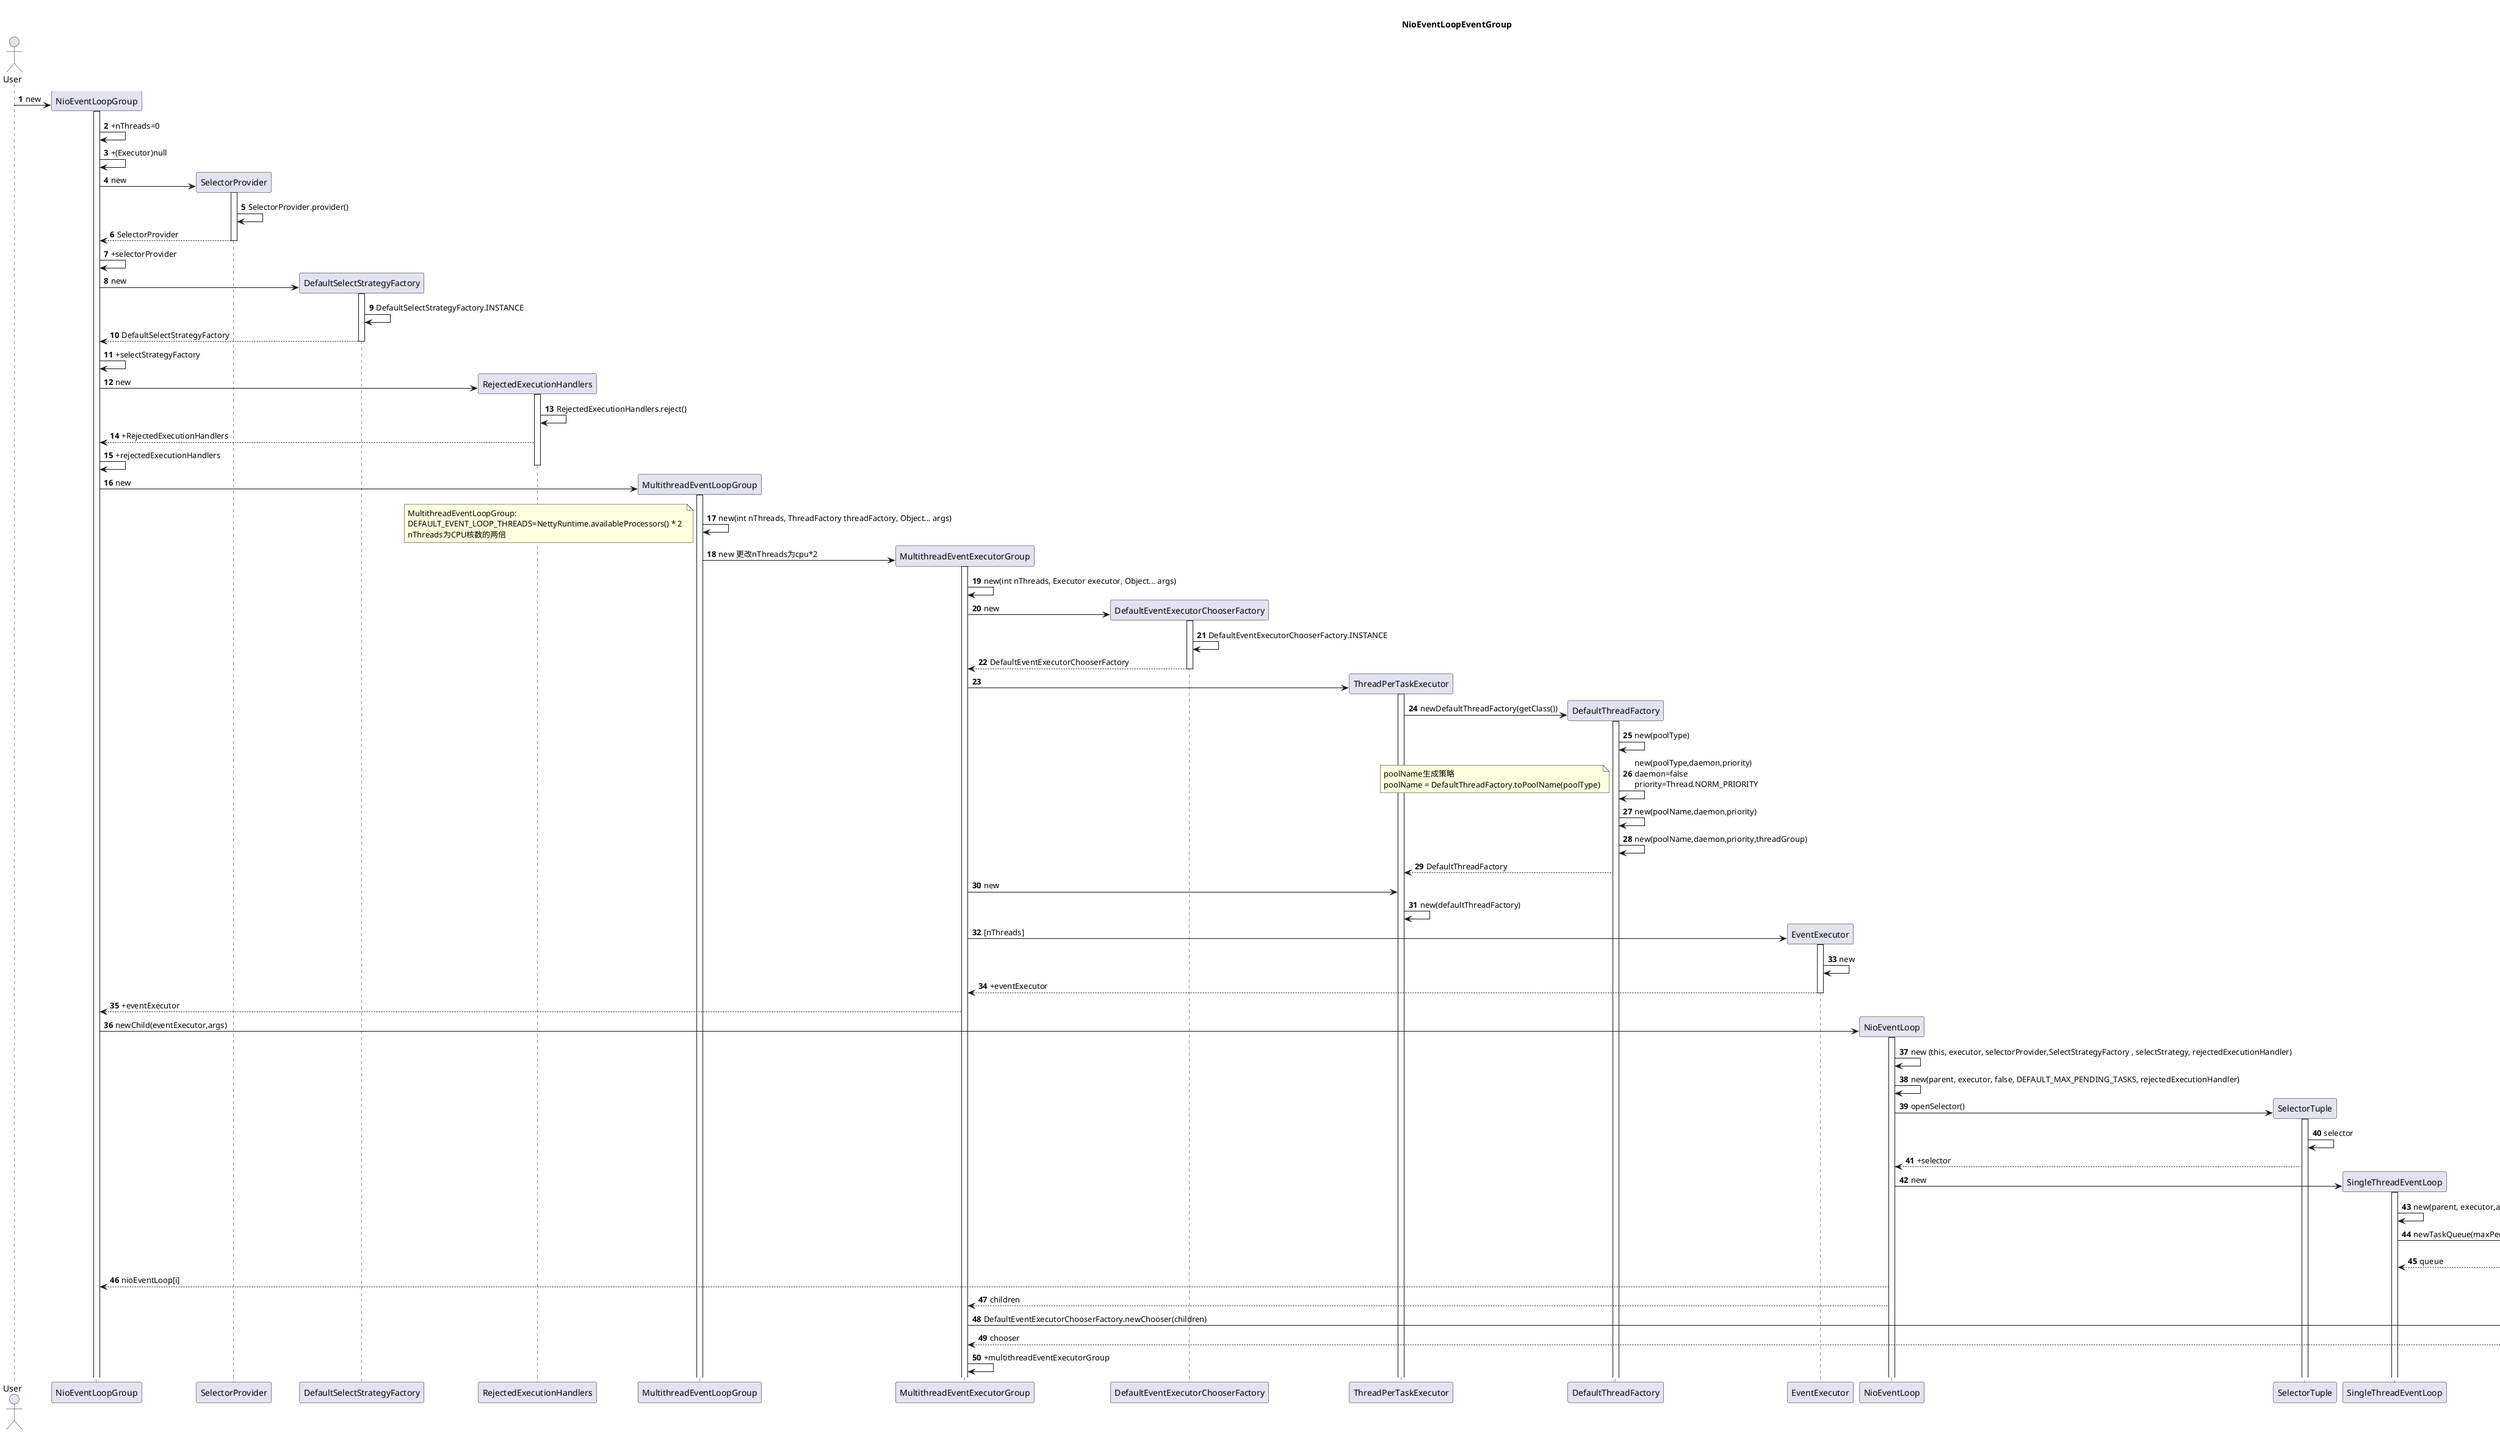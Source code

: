 @startuml
header Page Header
title NioEventLoopEventGroup
autonumber
actor User
create NioEventLoopGroup
User ->NioEventLoopGroup:new 
activate NioEventLoopGroup
NioEventLoopGroup -> NioEventLoopGroup: +nThreads=0
NioEventLoopGroup -> NioEventLoopGroup: +(Executor)null
create SelectorProvider
NioEventLoopGroup ->SelectorProvider:new
activate SelectorProvider
SelectorProvider ->SelectorProvider:SelectorProvider.provider()
SelectorProvider -->NioEventLoopGroup:SelectorProvider
deactivate SelectorProvider
NioEventLoopGroup -> NioEventLoopGroup: +selectorProvider
create DefaultSelectStrategyFactory
NioEventLoopGroup -> DefaultSelectStrategyFactory:new
activate DefaultSelectStrategyFactory
DefaultSelectStrategyFactory ->DefaultSelectStrategyFactory:DefaultSelectStrategyFactory.INSTANCE
DefaultSelectStrategyFactory -->NioEventLoopGroup:DefaultSelectStrategyFactory
deactivate DefaultSelectStrategyFactory
NioEventLoopGroup -> NioEventLoopGroup: +selectStrategyFactory
create RejectedExecutionHandlers
NioEventLoopGroup -> RejectedExecutionHandlers:new
activate RejectedExecutionHandlers
RejectedExecutionHandlers->RejectedExecutionHandlers:RejectedExecutionHandlers.reject()
RejectedExecutionHandlers-->NioEventLoopGroup:+RejectedExecutionHandlers
NioEventLoopGroup ->NioEventLoopGroup:+rejectedExecutionHandlers
deactivate RejectedExecutionHandlers
create MultithreadEventLoopGroup
NioEventLoopGroup->MultithreadEventLoopGroup:new
activate MultithreadEventLoopGroup
MultithreadEventLoopGroup ->MultithreadEventLoopGroup:new(int nThreads, ThreadFactory threadFactory, Object... args)
note left
    MultithreadEventLoopGroup: 
    DEFAULT_EVENT_LOOP_THREADS=NettyRuntime.availableProcessors() * 2 
    nThreads为CPU核数的两倍
    end note
create MultithreadEventExecutorGroup
MultithreadEventLoopGroup ->MultithreadEventExecutorGroup:new 更改nThreads为cpu*2
activate MultithreadEventExecutorGroup
MultithreadEventExecutorGroup ->MultithreadEventExecutorGroup:new(int nThreads, Executor executor, Object... args)
create DefaultEventExecutorChooserFactory
MultithreadEventExecutorGroup ->DefaultEventExecutorChooserFactory:new
activate DefaultEventExecutorChooserFactory
DefaultEventExecutorChooserFactory ->DefaultEventExecutorChooserFactory:DefaultEventExecutorChooserFactory.INSTANCE
DefaultEventExecutorChooserFactory -->MultithreadEventExecutorGroup:DefaultEventExecutorChooserFactory
deactivate DefaultEventExecutorChooserFactory
create ThreadPerTaskExecutor
MultithreadEventExecutorGroup->ThreadPerTaskExecutor
activate ThreadPerTaskExecutor
create DefaultThreadFactory
ThreadPerTaskExecutor ->DefaultThreadFactory:newDefaultThreadFactory(getClass())
activate DefaultThreadFactory
DefaultThreadFactory -> DefaultThreadFactory:new(poolType)
DefaultThreadFactory -> DefaultThreadFactory:new(poolType,daemon,priority)\ndaemon=false \npriority=Thread.NORM_PRIORITY
note left
    poolName生成策略
    poolName = DefaultThreadFactory.toPoolName(poolType)
    end note
DefaultThreadFactory -> DefaultThreadFactory:new(poolName,daemon,priority)
DefaultThreadFactory -> DefaultThreadFactory:new(poolName,daemon,priority,threadGroup)
DefaultThreadFactory -->ThreadPerTaskExecutor:DefaultThreadFactory
MultithreadEventExecutorGroup ->ThreadPerTaskExecutor:new
ThreadPerTaskExecutor ->ThreadPerTaskExecutor:new(defaultThreadFactory)
create EventExecutor
MultithreadEventExecutorGroup ->EventExecutor:[nThreads]
activate EventExecutor
EventExecutor -> EventExecutor:new 
EventExecutor --> MultithreadEventExecutorGroup:+eventExecutor
deactivate
MultithreadEventExecutorGroup-->NioEventLoopGroup:+eventExecutor
create NioEventLoop
NioEventLoopGroup ->NioEventLoop:newChild(eventExecutor,args)
activate NioEventLoop
NioEventLoop ->NioEventLoop:new (this, executor, selectorProvider,SelectStrategyFactory , selectStrategy, rejectedExecutionHandler)
NioEventLoop ->NioEventLoop:new(parent, executor, false, DEFAULT_MAX_PENDING_TASKS, rejectedExecutionHandler)
create SelectorTuple
NioEventLoop ->SelectorTuple:openSelector()
activate SelectorTuple
SelectorTuple->SelectorTuple:selector
SelectorTuple -->NioEventLoop:+selector
create SingleThreadEventLoop
NioEventLoop ->SingleThreadEventLoop:new 
activate SingleThreadEventLoop
SingleThreadEventLoop ->SingleThreadEventLoop:new(parent, executor,addTaskWakesUp,maxPendingTasks,rejectedExecutionHandler)
create SingleThreadEventExecutor
SingleThreadEventLoop ->SingleThreadEventExecutor:newTaskQueue(maxPendingTasks)
SingleThreadEventExecutor-->SingleThreadEventLoop:queue
NioEventLoop-->NioEventLoopGroup:nioEventLoop[i]
NioEventLoop-->MultithreadEventExecutorGroup:children
MultithreadEventExecutorGroup->EventExecutorChooser:DefaultEventExecutorChooserFactory.newChooser(children)
EventExecutorChooser-->MultithreadEventExecutorGroup:chooser
MultithreadEventExecutorGroup -> MultithreadEventExecutorGroup:+multithreadEventExecutorGroup
@enduml